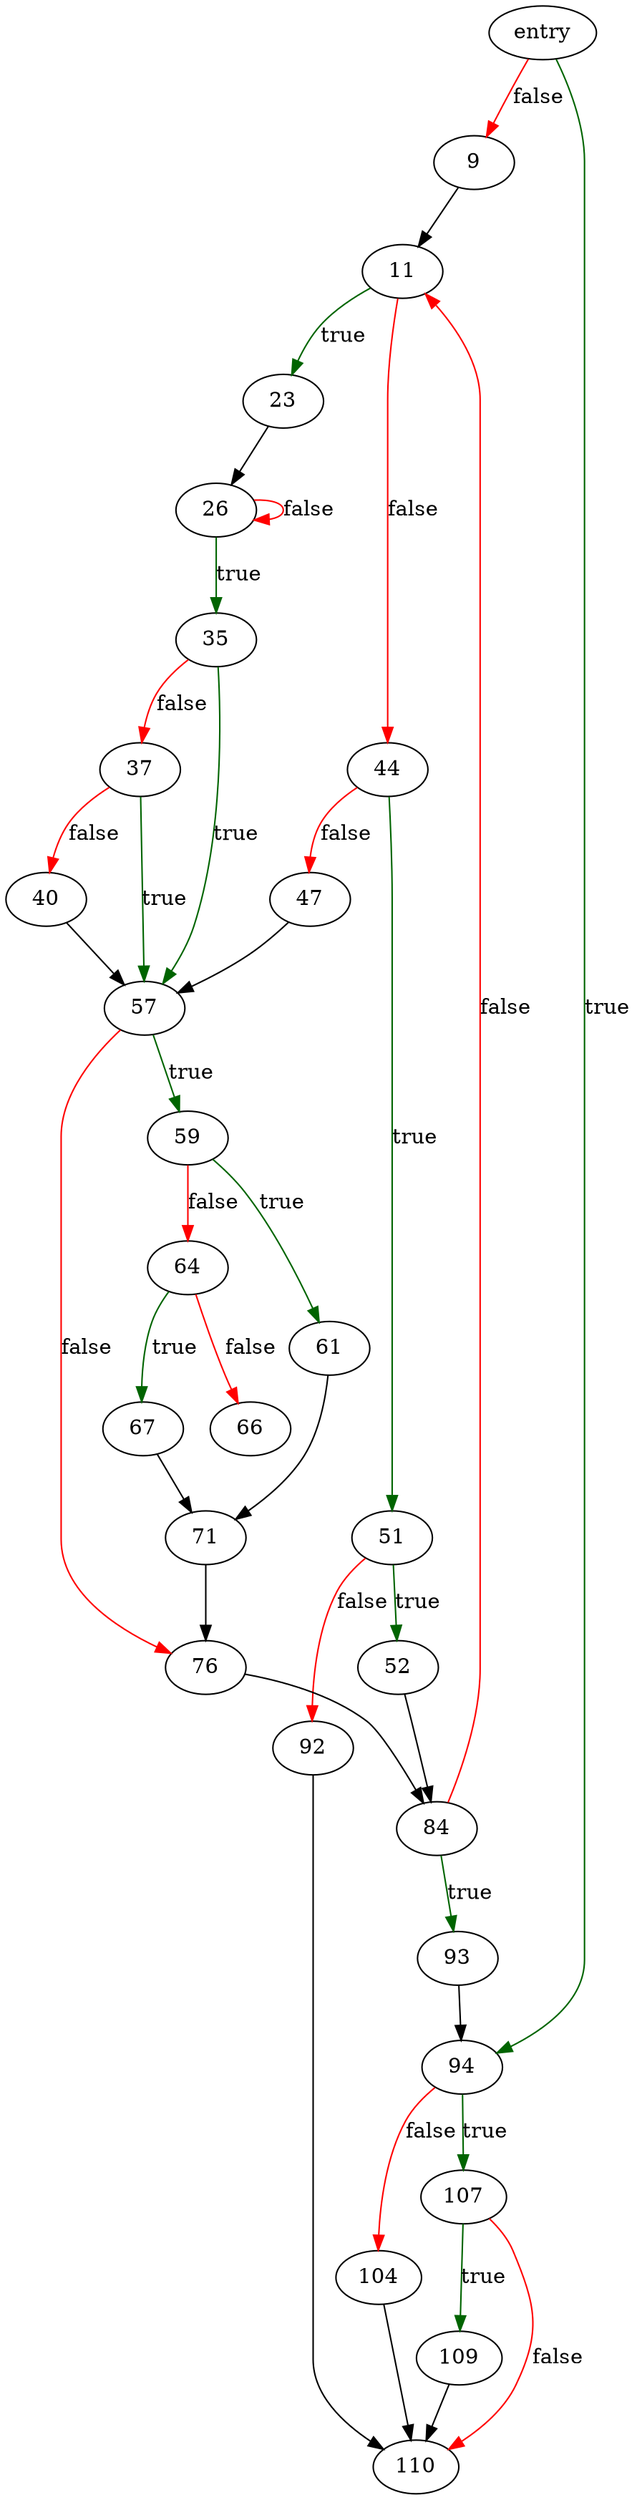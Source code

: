 digraph "parse_additional_groups" {
	// Node definitions.
	4 [label=entry];
	9;
	11;
	23;
	26;
	35;
	37;
	40;
	44;
	47;
	51;
	52;
	57;
	59;
	61;
	64;
	66;
	67;
	71;
	76;
	84;
	92;
	93;
	94;
	104;
	107;
	109;
	110;

	// Edge definitions.
	4 -> 9 [
		color=red
		label=false
	];
	4 -> 94 [
		color=darkgreen
		label=true
	];
	9 -> 11;
	11 -> 23 [
		color=darkgreen
		label=true
	];
	11 -> 44 [
		color=red
		label=false
	];
	23 -> 26;
	26 -> 26 [
		color=red
		label=false
	];
	26 -> 35 [
		color=darkgreen
		label=true
	];
	35 -> 37 [
		color=red
		label=false
	];
	35 -> 57 [
		color=darkgreen
		label=true
	];
	37 -> 40 [
		color=red
		label=false
	];
	37 -> 57 [
		color=darkgreen
		label=true
	];
	40 -> 57;
	44 -> 47 [
		color=red
		label=false
	];
	44 -> 51 [
		color=darkgreen
		label=true
	];
	47 -> 57;
	51 -> 52 [
		color=darkgreen
		label=true
	];
	51 -> 92 [
		color=red
		label=false
	];
	52 -> 84;
	57 -> 59 [
		color=darkgreen
		label=true
	];
	57 -> 76 [
		color=red
		label=false
	];
	59 -> 61 [
		color=darkgreen
		label=true
	];
	59 -> 64 [
		color=red
		label=false
	];
	61 -> 71;
	64 -> 66 [
		color=red
		label=false
	];
	64 -> 67 [
		color=darkgreen
		label=true
	];
	67 -> 71;
	71 -> 76;
	76 -> 84;
	84 -> 11 [
		color=red
		label=false
	];
	84 -> 93 [
		color=darkgreen
		label=true
	];
	92 -> 110;
	93 -> 94;
	94 -> 104 [
		color=red
		label=false
	];
	94 -> 107 [
		color=darkgreen
		label=true
	];
	104 -> 110;
	107 -> 109 [
		color=darkgreen
		label=true
	];
	107 -> 110 [
		color=red
		label=false
	];
	109 -> 110;
}